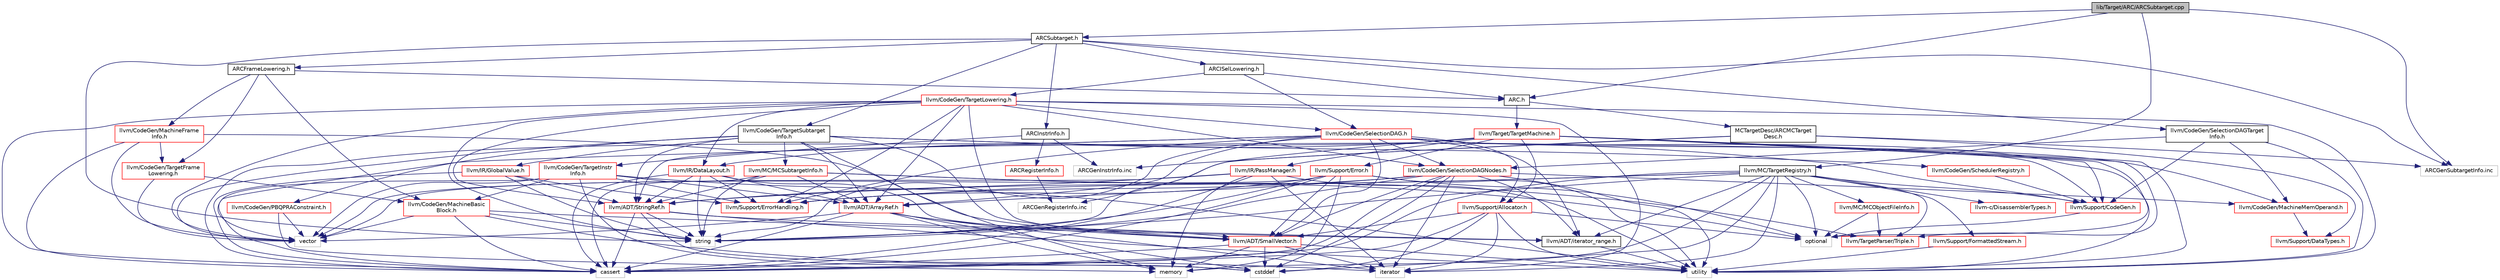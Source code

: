 digraph "lib/Target/ARC/ARCSubtarget.cpp"
{
 // LATEX_PDF_SIZE
  bgcolor="transparent";
  edge [fontname="Helvetica",fontsize="10",labelfontname="Helvetica",labelfontsize="10"];
  node [fontname="Helvetica",fontsize="10",shape=record];
  Node1 [label="lib/Target/ARC/ARCSubtarget.cpp",height=0.2,width=0.4,color="black", fillcolor="grey75", style="filled", fontcolor="black",tooltip=" "];
  Node1 -> Node2 [color="midnightblue",fontsize="10",style="solid",fontname="Helvetica"];
  Node2 [label="ARCSubtarget.h",height=0.2,width=0.4,color="black",URL="$ARCSubtarget_8h.html",tooltip=" "];
  Node2 -> Node3 [color="midnightblue",fontsize="10",style="solid",fontname="Helvetica"];
  Node3 [label="ARCFrameLowering.h",height=0.2,width=0.4,color="black",URL="$ARCFrameLowering_8h.html",tooltip=" "];
  Node3 -> Node4 [color="midnightblue",fontsize="10",style="solid",fontname="Helvetica"];
  Node4 [label="ARC.h",height=0.2,width=0.4,color="black",URL="$ARC_8h.html",tooltip=" "];
  Node4 -> Node5 [color="midnightblue",fontsize="10",style="solid",fontname="Helvetica"];
  Node5 [label="MCTargetDesc/ARCMCTarget\lDesc.h",height=0.2,width=0.4,color="black",URL="$ARCMCTargetDesc_8h.html",tooltip=" "];
  Node5 -> Node6 [color="midnightblue",fontsize="10",style="solid",fontname="Helvetica"];
  Node6 [label="llvm/Support/DataTypes.h",height=0.2,width=0.4,color="red",URL="$Support_2DataTypes_8h.html",tooltip=" "];
  Node5 -> Node11 [color="midnightblue",fontsize="10",style="solid",fontname="Helvetica"];
  Node11 [label="ARCGenRegisterInfo.inc",height=0.2,width=0.4,color="grey75",tooltip=" "];
  Node5 -> Node12 [color="midnightblue",fontsize="10",style="solid",fontname="Helvetica"];
  Node12 [label="ARCGenInstrInfo.inc",height=0.2,width=0.4,color="grey75",tooltip=" "];
  Node5 -> Node13 [color="midnightblue",fontsize="10",style="solid",fontname="Helvetica"];
  Node13 [label="ARCGenSubtargetInfo.inc",height=0.2,width=0.4,color="grey75",tooltip=" "];
  Node4 -> Node14 [color="midnightblue",fontsize="10",style="solid",fontname="Helvetica"];
  Node14 [label="llvm/Target/TargetMachine.h",height=0.2,width=0.4,color="red",URL="$Target_2TargetMachine_8h.html",tooltip=" "];
  Node14 -> Node15 [color="midnightblue",fontsize="10",style="solid",fontname="Helvetica"];
  Node15 [label="llvm/ADT/StringRef.h",height=0.2,width=0.4,color="red",URL="$StringRef_8h.html",tooltip=" "];
  Node15 -> Node27 [color="midnightblue",fontsize="10",style="solid",fontname="Helvetica"];
  Node27 [label="llvm/ADT/iterator_range.h",height=0.2,width=0.4,color="black",URL="$iterator__range_8h.html",tooltip=" "];
  Node27 -> Node22 [color="midnightblue",fontsize="10",style="solid",fontname="Helvetica"];
  Node22 [label="utility",height=0.2,width=0.4,color="grey75",tooltip=" "];
  Node15 -> Node17 [color="midnightblue",fontsize="10",style="solid",fontname="Helvetica"];
  Node17 [label="cassert",height=0.2,width=0.4,color="grey75",tooltip=" "];
  Node15 -> Node18 [color="midnightblue",fontsize="10",style="solid",fontname="Helvetica"];
  Node18 [label="cstddef",height=0.2,width=0.4,color="grey75",tooltip=" "];
  Node15 -> Node34 [color="midnightblue",fontsize="10",style="solid",fontname="Helvetica"];
  Node34 [label="string",height=0.2,width=0.4,color="grey75",tooltip=" "];
  Node15 -> Node22 [color="midnightblue",fontsize="10",style="solid",fontname="Helvetica"];
  Node14 -> Node36 [color="midnightblue",fontsize="10",style="solid",fontname="Helvetica"];
  Node36 [label="llvm/IR/DataLayout.h",height=0.2,width=0.4,color="red",URL="$DataLayout_8h.html",tooltip=" "];
  Node36 -> Node41 [color="midnightblue",fontsize="10",style="solid",fontname="Helvetica"];
  Node41 [label="llvm/ADT/ArrayRef.h",height=0.2,width=0.4,color="red",URL="$ArrayRef_8h.html",tooltip=" "];
  Node41 -> Node47 [color="midnightblue",fontsize="10",style="solid",fontname="Helvetica"];
  Node47 [label="llvm/ADT/SmallVector.h",height=0.2,width=0.4,color="red",URL="$SmallVector_8h.html",tooltip=" "];
  Node47 -> Node17 [color="midnightblue",fontsize="10",style="solid",fontname="Helvetica"];
  Node47 -> Node18 [color="midnightblue",fontsize="10",style="solid",fontname="Helvetica"];
  Node47 -> Node51 [color="midnightblue",fontsize="10",style="solid",fontname="Helvetica"];
  Node51 [label="iterator",height=0.2,width=0.4,color="grey75",tooltip=" "];
  Node47 -> Node52 [color="midnightblue",fontsize="10",style="solid",fontname="Helvetica"];
  Node52 [label="memory",height=0.2,width=0.4,color="grey75",tooltip=" "];
  Node47 -> Node22 [color="midnightblue",fontsize="10",style="solid",fontname="Helvetica"];
  Node41 -> Node17 [color="midnightblue",fontsize="10",style="solid",fontname="Helvetica"];
  Node41 -> Node18 [color="midnightblue",fontsize="10",style="solid",fontname="Helvetica"];
  Node41 -> Node51 [color="midnightblue",fontsize="10",style="solid",fontname="Helvetica"];
  Node41 -> Node52 [color="midnightblue",fontsize="10",style="solid",fontname="Helvetica"];
  Node41 -> Node59 [color="midnightblue",fontsize="10",style="solid",fontname="Helvetica"];
  Node59 [label="vector",height=0.2,width=0.4,color="grey75",tooltip=" "];
  Node36 -> Node47 [color="midnightblue",fontsize="10",style="solid",fontname="Helvetica"];
  Node36 -> Node15 [color="midnightblue",fontsize="10",style="solid",fontname="Helvetica"];
  Node36 -> Node43 [color="midnightblue",fontsize="10",style="solid",fontname="Helvetica"];
  Node43 [label="llvm/Support/ErrorHandling.h",height=0.2,width=0.4,color="red",URL="$Support_2ErrorHandling_8h.html",tooltip=" "];
  Node36 -> Node17 [color="midnightblue",fontsize="10",style="solid",fontname="Helvetica"];
  Node36 -> Node34 [color="midnightblue",fontsize="10",style="solid",fontname="Helvetica"];
  Node14 -> Node72 [color="midnightblue",fontsize="10",style="solid",fontname="Helvetica"];
  Node72 [label="llvm/IR/PassManager.h",height=0.2,width=0.4,color="red",URL="$PassManager_8h.html",tooltip=" "];
  Node72 -> Node15 [color="midnightblue",fontsize="10",style="solid",fontname="Helvetica"];
  Node72 -> Node17 [color="midnightblue",fontsize="10",style="solid",fontname="Helvetica"];
  Node72 -> Node51 [color="midnightblue",fontsize="10",style="solid",fontname="Helvetica"];
  Node72 -> Node52 [color="midnightblue",fontsize="10",style="solid",fontname="Helvetica"];
  Node72 -> Node22 [color="midnightblue",fontsize="10",style="solid",fontname="Helvetica"];
  Node72 -> Node59 [color="midnightblue",fontsize="10",style="solid",fontname="Helvetica"];
  Node14 -> Node148 [color="midnightblue",fontsize="10",style="solid",fontname="Helvetica"];
  Node148 [label="llvm/Support/Allocator.h",height=0.2,width=0.4,color="red",URL="$Allocator_8h.html",tooltip=" "];
  Node148 -> Node47 [color="midnightblue",fontsize="10",style="solid",fontname="Helvetica"];
  Node148 -> Node17 [color="midnightblue",fontsize="10",style="solid",fontname="Helvetica"];
  Node148 -> Node18 [color="midnightblue",fontsize="10",style="solid",fontname="Helvetica"];
  Node148 -> Node51 [color="midnightblue",fontsize="10",style="solid",fontname="Helvetica"];
  Node148 -> Node26 [color="midnightblue",fontsize="10",style="solid",fontname="Helvetica"];
  Node26 [label="optional",height=0.2,width=0.4,color="grey75",tooltip=" "];
  Node148 -> Node22 [color="midnightblue",fontsize="10",style="solid",fontname="Helvetica"];
  Node14 -> Node92 [color="midnightblue",fontsize="10",style="solid",fontname="Helvetica"];
  Node92 [label="llvm/Support/CodeGen.h",height=0.2,width=0.4,color="red",URL="$CodeGen_8h.html",tooltip=" "];
  Node92 -> Node26 [color="midnightblue",fontsize="10",style="solid",fontname="Helvetica"];
  Node14 -> Node138 [color="midnightblue",fontsize="10",style="solid",fontname="Helvetica"];
  Node138 [label="llvm/Support/Error.h",height=0.2,width=0.4,color="red",URL="$Support_2Error_8h.html",tooltip=" "];
  Node138 -> Node47 [color="midnightblue",fontsize="10",style="solid",fontname="Helvetica"];
  Node138 -> Node43 [color="midnightblue",fontsize="10",style="solid",fontname="Helvetica"];
  Node138 -> Node17 [color="midnightblue",fontsize="10",style="solid",fontname="Helvetica"];
  Node138 -> Node52 [color="midnightblue",fontsize="10",style="solid",fontname="Helvetica"];
  Node138 -> Node26 [color="midnightblue",fontsize="10",style="solid",fontname="Helvetica"];
  Node138 -> Node34 [color="midnightblue",fontsize="10",style="solid",fontname="Helvetica"];
  Node138 -> Node22 [color="midnightblue",fontsize="10",style="solid",fontname="Helvetica"];
  Node138 -> Node59 [color="midnightblue",fontsize="10",style="solid",fontname="Helvetica"];
  Node14 -> Node158 [color="midnightblue",fontsize="10",style="solid",fontname="Helvetica"];
  Node158 [label="llvm/TargetParser/Triple.h",height=0.2,width=0.4,color="red",URL="$Triple_8h.html",tooltip=" "];
  Node14 -> Node26 [color="midnightblue",fontsize="10",style="solid",fontname="Helvetica"];
  Node14 -> Node34 [color="midnightblue",fontsize="10",style="solid",fontname="Helvetica"];
  Node14 -> Node22 [color="midnightblue",fontsize="10",style="solid",fontname="Helvetica"];
  Node3 -> Node160 [color="midnightblue",fontsize="10",style="solid",fontname="Helvetica"];
  Node160 [label="llvm/CodeGen/MachineBasic\lBlock.h",height=0.2,width=0.4,color="red",URL="$MachineBasicBlock_8h.html",tooltip=" "];
  Node160 -> Node27 [color="midnightblue",fontsize="10",style="solid",fontname="Helvetica"];
  Node160 -> Node17 [color="midnightblue",fontsize="10",style="solid",fontname="Helvetica"];
  Node160 -> Node51 [color="midnightblue",fontsize="10",style="solid",fontname="Helvetica"];
  Node160 -> Node34 [color="midnightblue",fontsize="10",style="solid",fontname="Helvetica"];
  Node160 -> Node59 [color="midnightblue",fontsize="10",style="solid",fontname="Helvetica"];
  Node3 -> Node200 [color="midnightblue",fontsize="10",style="solid",fontname="Helvetica"];
  Node200 [label="llvm/CodeGen/MachineFrame\lInfo.h",height=0.2,width=0.4,color="red",URL="$MachineFrameInfo_8h.html",tooltip=" "];
  Node200 -> Node47 [color="midnightblue",fontsize="10",style="solid",fontname="Helvetica"];
  Node200 -> Node201 [color="midnightblue",fontsize="10",style="solid",fontname="Helvetica"];
  Node201 [label="llvm/CodeGen/TargetFrame\lLowering.h",height=0.2,width=0.4,color="red",URL="$TargetFrameLowering_8h.html",tooltip=" "];
  Node201 -> Node160 [color="midnightblue",fontsize="10",style="solid",fontname="Helvetica"];
  Node201 -> Node59 [color="midnightblue",fontsize="10",style="solid",fontname="Helvetica"];
  Node200 -> Node17 [color="midnightblue",fontsize="10",style="solid",fontname="Helvetica"];
  Node200 -> Node59 [color="midnightblue",fontsize="10",style="solid",fontname="Helvetica"];
  Node3 -> Node201 [color="midnightblue",fontsize="10",style="solid",fontname="Helvetica"];
  Node2 -> Node202 [color="midnightblue",fontsize="10",style="solid",fontname="Helvetica"];
  Node202 [label="ARCISelLowering.h",height=0.2,width=0.4,color="black",URL="$ARCISelLowering_8h.html",tooltip=" "];
  Node202 -> Node4 [color="midnightblue",fontsize="10",style="solid",fontname="Helvetica"];
  Node202 -> Node203 [color="midnightblue",fontsize="10",style="solid",fontname="Helvetica"];
  Node203 [label="llvm/CodeGen/SelectionDAG.h",height=0.2,width=0.4,color="red",URL="$SelectionDAG_8h.html",tooltip=" "];
  Node203 -> Node41 [color="midnightblue",fontsize="10",style="solid",fontname="Helvetica"];
  Node203 -> Node47 [color="midnightblue",fontsize="10",style="solid",fontname="Helvetica"];
  Node203 -> Node27 [color="midnightblue",fontsize="10",style="solid",fontname="Helvetica"];
  Node203 -> Node166 [color="midnightblue",fontsize="10",style="solid",fontname="Helvetica"];
  Node166 [label="llvm/CodeGen/MachineMemOperand.h",height=0.2,width=0.4,color="red",URL="$MachineMemOperand_8h.html",tooltip=" "];
  Node166 -> Node6 [color="midnightblue",fontsize="10",style="solid",fontname="Helvetica"];
  Node203 -> Node213 [color="midnightblue",fontsize="10",style="solid",fontname="Helvetica"];
  Node213 [label="llvm/CodeGen/SelectionDAGNodes.h",height=0.2,width=0.4,color="red",URL="$SelectionDAGNodes_8h.html",tooltip=" "];
  Node213 -> Node41 [color="midnightblue",fontsize="10",style="solid",fontname="Helvetica"];
  Node213 -> Node47 [color="midnightblue",fontsize="10",style="solid",fontname="Helvetica"];
  Node213 -> Node27 [color="midnightblue",fontsize="10",style="solid",fontname="Helvetica"];
  Node213 -> Node166 [color="midnightblue",fontsize="10",style="solid",fontname="Helvetica"];
  Node213 -> Node43 [color="midnightblue",fontsize="10",style="solid",fontname="Helvetica"];
  Node213 -> Node17 [color="midnightblue",fontsize="10",style="solid",fontname="Helvetica"];
  Node213 -> Node18 [color="midnightblue",fontsize="10",style="solid",fontname="Helvetica"];
  Node213 -> Node51 [color="midnightblue",fontsize="10",style="solid",fontname="Helvetica"];
  Node213 -> Node34 [color="midnightblue",fontsize="10",style="solid",fontname="Helvetica"];
  Node213 -> Node22 [color="midnightblue",fontsize="10",style="solid",fontname="Helvetica"];
  Node203 -> Node148 [color="midnightblue",fontsize="10",style="solid",fontname="Helvetica"];
  Node203 -> Node92 [color="midnightblue",fontsize="10",style="solid",fontname="Helvetica"];
  Node203 -> Node43 [color="midnightblue",fontsize="10",style="solid",fontname="Helvetica"];
  Node203 -> Node17 [color="midnightblue",fontsize="10",style="solid",fontname="Helvetica"];
  Node203 -> Node34 [color="midnightblue",fontsize="10",style="solid",fontname="Helvetica"];
  Node203 -> Node22 [color="midnightblue",fontsize="10",style="solid",fontname="Helvetica"];
  Node203 -> Node59 [color="midnightblue",fontsize="10",style="solid",fontname="Helvetica"];
  Node202 -> Node223 [color="midnightblue",fontsize="10",style="solid",fontname="Helvetica"];
  Node223 [label="llvm/CodeGen/TargetLowering.h",height=0.2,width=0.4,color="red",URL="$TargetLowering_8h.html",tooltip=" "];
  Node223 -> Node41 [color="midnightblue",fontsize="10",style="solid",fontname="Helvetica"];
  Node223 -> Node47 [color="midnightblue",fontsize="10",style="solid",fontname="Helvetica"];
  Node223 -> Node15 [color="midnightblue",fontsize="10",style="solid",fontname="Helvetica"];
  Node223 -> Node203 [color="midnightblue",fontsize="10",style="solid",fontname="Helvetica"];
  Node223 -> Node213 [color="midnightblue",fontsize="10",style="solid",fontname="Helvetica"];
  Node223 -> Node36 [color="midnightblue",fontsize="10",style="solid",fontname="Helvetica"];
  Node223 -> Node43 [color="midnightblue",fontsize="10",style="solid",fontname="Helvetica"];
  Node223 -> Node17 [color="midnightblue",fontsize="10",style="solid",fontname="Helvetica"];
  Node223 -> Node51 [color="midnightblue",fontsize="10",style="solid",fontname="Helvetica"];
  Node223 -> Node34 [color="midnightblue",fontsize="10",style="solid",fontname="Helvetica"];
  Node223 -> Node22 [color="midnightblue",fontsize="10",style="solid",fontname="Helvetica"];
  Node223 -> Node59 [color="midnightblue",fontsize="10",style="solid",fontname="Helvetica"];
  Node2 -> Node239 [color="midnightblue",fontsize="10",style="solid",fontname="Helvetica"];
  Node239 [label="ARCInstrInfo.h",height=0.2,width=0.4,color="black",URL="$ARCInstrInfo_8h.html",tooltip=" "];
  Node239 -> Node240 [color="midnightblue",fontsize="10",style="solid",fontname="Helvetica"];
  Node240 [label="ARCRegisterInfo.h",height=0.2,width=0.4,color="red",URL="$ARCRegisterInfo_8h.html",tooltip=" "];
  Node240 -> Node11 [color="midnightblue",fontsize="10",style="solid",fontname="Helvetica"];
  Node239 -> Node243 [color="midnightblue",fontsize="10",style="solid",fontname="Helvetica"];
  Node243 [label="llvm/CodeGen/TargetInstr\lInfo.h",height=0.2,width=0.4,color="red",URL="$TargetInstrInfo_8h.html",tooltip=" "];
  Node243 -> Node41 [color="midnightblue",fontsize="10",style="solid",fontname="Helvetica"];
  Node243 -> Node160 [color="midnightblue",fontsize="10",style="solid",fontname="Helvetica"];
  Node243 -> Node43 [color="midnightblue",fontsize="10",style="solid",fontname="Helvetica"];
  Node243 -> Node17 [color="midnightblue",fontsize="10",style="solid",fontname="Helvetica"];
  Node243 -> Node18 [color="midnightblue",fontsize="10",style="solid",fontname="Helvetica"];
  Node243 -> Node22 [color="midnightblue",fontsize="10",style="solid",fontname="Helvetica"];
  Node243 -> Node59 [color="midnightblue",fontsize="10",style="solid",fontname="Helvetica"];
  Node239 -> Node12 [color="midnightblue",fontsize="10",style="solid",fontname="Helvetica"];
  Node2 -> Node278 [color="midnightblue",fontsize="10",style="solid",fontname="Helvetica"];
  Node278 [label="llvm/CodeGen/SelectionDAGTarget\lInfo.h",height=0.2,width=0.4,color="black",URL="$SelectionDAGTargetInfo_8h.html",tooltip=" "];
  Node278 -> Node166 [color="midnightblue",fontsize="10",style="solid",fontname="Helvetica"];
  Node278 -> Node213 [color="midnightblue",fontsize="10",style="solid",fontname="Helvetica"];
  Node278 -> Node92 [color="midnightblue",fontsize="10",style="solid",fontname="Helvetica"];
  Node278 -> Node22 [color="midnightblue",fontsize="10",style="solid",fontname="Helvetica"];
  Node2 -> Node256 [color="midnightblue",fontsize="10",style="solid",fontname="Helvetica"];
  Node256 [label="llvm/CodeGen/TargetSubtarget\lInfo.h",height=0.2,width=0.4,color="black",URL="$TargetSubtargetInfo_8h.html",tooltip=" "];
  Node256 -> Node41 [color="midnightblue",fontsize="10",style="solid",fontname="Helvetica"];
  Node256 -> Node47 [color="midnightblue",fontsize="10",style="solid",fontname="Helvetica"];
  Node256 -> Node15 [color="midnightblue",fontsize="10",style="solid",fontname="Helvetica"];
  Node256 -> Node257 [color="midnightblue",fontsize="10",style="solid",fontname="Helvetica"];
  Node257 [label="llvm/CodeGen/PBQPRAConstraint.h",height=0.2,width=0.4,color="red",URL="$PBQPRAConstraint_8h.html",tooltip=" "];
  Node257 -> Node52 [color="midnightblue",fontsize="10",style="solid",fontname="Helvetica"];
  Node257 -> Node59 [color="midnightblue",fontsize="10",style="solid",fontname="Helvetica"];
  Node256 -> Node258 [color="midnightblue",fontsize="10",style="solid",fontname="Helvetica"];
  Node258 [label="llvm/CodeGen/SchedulerRegistry.h",height=0.2,width=0.4,color="red",URL="$SchedulerRegistry_8h.html",tooltip=" "];
  Node258 -> Node92 [color="midnightblue",fontsize="10",style="solid",fontname="Helvetica"];
  Node256 -> Node120 [color="midnightblue",fontsize="10",style="solid",fontname="Helvetica"];
  Node120 [label="llvm/IR/GlobalValue.h",height=0.2,width=0.4,color="red",URL="$GlobalValue_8h.html",tooltip=" "];
  Node120 -> Node15 [color="midnightblue",fontsize="10",style="solid",fontname="Helvetica"];
  Node120 -> Node43 [color="midnightblue",fontsize="10",style="solid",fontname="Helvetica"];
  Node120 -> Node17 [color="midnightblue",fontsize="10",style="solid",fontname="Helvetica"];
  Node120 -> Node34 [color="midnightblue",fontsize="10",style="solid",fontname="Helvetica"];
  Node256 -> Node262 [color="midnightblue",fontsize="10",style="solid",fontname="Helvetica"];
  Node262 [label="llvm/MC/MCSubtargetInfo.h",height=0.2,width=0.4,color="red",URL="$MCSubtargetInfo_8h.html",tooltip=" "];
  Node262 -> Node41 [color="midnightblue",fontsize="10",style="solid",fontname="Helvetica"];
  Node262 -> Node15 [color="midnightblue",fontsize="10",style="solid",fontname="Helvetica"];
  Node262 -> Node158 [color="midnightblue",fontsize="10",style="solid",fontname="Helvetica"];
  Node262 -> Node17 [color="midnightblue",fontsize="10",style="solid",fontname="Helvetica"];
  Node262 -> Node26 [color="midnightblue",fontsize="10",style="solid",fontname="Helvetica"];
  Node262 -> Node34 [color="midnightblue",fontsize="10",style="solid",fontname="Helvetica"];
  Node256 -> Node92 [color="midnightblue",fontsize="10",style="solid",fontname="Helvetica"];
  Node256 -> Node52 [color="midnightblue",fontsize="10",style="solid",fontname="Helvetica"];
  Node256 -> Node59 [color="midnightblue",fontsize="10",style="solid",fontname="Helvetica"];
  Node2 -> Node34 [color="midnightblue",fontsize="10",style="solid",fontname="Helvetica"];
  Node2 -> Node13 [color="midnightblue",fontsize="10",style="solid",fontname="Helvetica"];
  Node1 -> Node4 [color="midnightblue",fontsize="10",style="solid",fontname="Helvetica"];
  Node1 -> Node279 [color="midnightblue",fontsize="10",style="solid",fontname="Helvetica"];
  Node279 [label="llvm/MC/TargetRegistry.h",height=0.2,width=0.4,color="black",URL="$TargetRegistry_8h.html",tooltip=" "];
  Node279 -> Node280 [color="midnightblue",fontsize="10",style="solid",fontname="Helvetica"];
  Node280 [label="llvm-c/DisassemblerTypes.h",height=0.2,width=0.4,color="red",URL="$DisassemblerTypes_8h.html",tooltip=" "];
  Node279 -> Node15 [color="midnightblue",fontsize="10",style="solid",fontname="Helvetica"];
  Node279 -> Node27 [color="midnightblue",fontsize="10",style="solid",fontname="Helvetica"];
  Node279 -> Node281 [color="midnightblue",fontsize="10",style="solid",fontname="Helvetica"];
  Node281 [label="llvm/MC/MCObjectFileInfo.h",height=0.2,width=0.4,color="red",URL="$MCObjectFileInfo_8h.html",tooltip=" "];
  Node281 -> Node158 [color="midnightblue",fontsize="10",style="solid",fontname="Helvetica"];
  Node281 -> Node26 [color="midnightblue",fontsize="10",style="solid",fontname="Helvetica"];
  Node279 -> Node92 [color="midnightblue",fontsize="10",style="solid",fontname="Helvetica"];
  Node279 -> Node43 [color="midnightblue",fontsize="10",style="solid",fontname="Helvetica"];
  Node279 -> Node286 [color="midnightblue",fontsize="10",style="solid",fontname="Helvetica"];
  Node286 [label="llvm/Support/FormattedStream.h",height=0.2,width=0.4,color="red",URL="$FormattedStream_8h.html",tooltip=" "];
  Node286 -> Node22 [color="midnightblue",fontsize="10",style="solid",fontname="Helvetica"];
  Node279 -> Node158 [color="midnightblue",fontsize="10",style="solid",fontname="Helvetica"];
  Node279 -> Node17 [color="midnightblue",fontsize="10",style="solid",fontname="Helvetica"];
  Node279 -> Node18 [color="midnightblue",fontsize="10",style="solid",fontname="Helvetica"];
  Node279 -> Node51 [color="midnightblue",fontsize="10",style="solid",fontname="Helvetica"];
  Node279 -> Node52 [color="midnightblue",fontsize="10",style="solid",fontname="Helvetica"];
  Node279 -> Node26 [color="midnightblue",fontsize="10",style="solid",fontname="Helvetica"];
  Node279 -> Node34 [color="midnightblue",fontsize="10",style="solid",fontname="Helvetica"];
  Node1 -> Node13 [color="midnightblue",fontsize="10",style="solid",fontname="Helvetica"];
}
